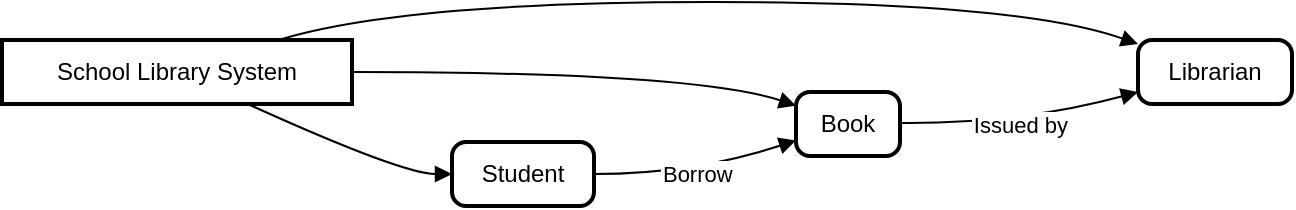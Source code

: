 <mxfile version="22.0.4" type="github">
  <diagram name="Page-1" id="CEZRcob5ENU-O9JZE26G">
    <mxGraphModel>
      <root>
        <mxCell id="0" />
        <mxCell id="1" parent="0" />
        <mxCell id="2" value="School Library System" style="whiteSpace=wrap;strokeWidth=2;" vertex="1" parent="1">
          <mxGeometry width="175" height="32" as="geometry" />
        </mxCell>
        <mxCell id="3" value="Student" style="rounded=1;absoluteArcSize=1;arcSize=14;whiteSpace=wrap;strokeWidth=2;" vertex="1" parent="1">
          <mxGeometry x="225" y="51" width="71" height="32" as="geometry" />
        </mxCell>
        <mxCell id="4" value="Book" style="rounded=1;absoluteArcSize=1;arcSize=14;whiteSpace=wrap;strokeWidth=2;" vertex="1" parent="1">
          <mxGeometry x="397" y="26" width="52" height="32" as="geometry" />
        </mxCell>
        <mxCell id="5" value="Librarian" style="rounded=1;absoluteArcSize=1;arcSize=14;whiteSpace=wrap;strokeWidth=2;" vertex="1" parent="1">
          <mxGeometry x="568" width="77" height="32" as="geometry" />
        </mxCell>
        <mxCell id="6" value="" style="curved=1;startArrow=none;endArrow=block;exitX=0.702;exitY=1;entryX=0.001;entryY=0.5;" edge="1" parent="1" source="2" target="3">
          <mxGeometry relative="1" as="geometry">
            <Array as="points">
              <mxPoint x="200" y="67" />
            </Array>
          </mxGeometry>
        </mxCell>
        <mxCell id="7" value="" style="curved=1;startArrow=none;endArrow=block;exitX=1.0;exitY=0.5;entryX=-0.002;entryY=0.212;" edge="1" parent="1" source="2" target="4">
          <mxGeometry relative="1" as="geometry">
            <Array as="points">
              <mxPoint x="346" y="16" />
            </Array>
          </mxGeometry>
        </mxCell>
        <mxCell id="8" value="" style="curved=1;startArrow=none;endArrow=block;exitX=0.79;exitY=0;entryX=-0.002;entryY=0.062;" edge="1" parent="1" source="2" target="5">
          <mxGeometry relative="1" as="geometry">
            <Array as="points">
              <mxPoint x="200" y="-19" />
              <mxPoint x="509" y="-19" />
            </Array>
          </mxGeometry>
        </mxCell>
        <mxCell id="9" value="Borrow" style="curved=1;startArrow=none;endArrow=block;exitX=0.997;exitY=0.5;entryX=-0.002;entryY=0.757;" edge="1" parent="1" source="3" target="4">
          <mxGeometry relative="1" as="geometry">
            <Array as="points">
              <mxPoint x="346" y="67" />
            </Array>
          </mxGeometry>
        </mxCell>
        <mxCell id="10" value="Issued by" style="curved=1;startArrow=none;endArrow=block;exitX=1.007;exitY=0.484;entryX=-0.002;entryY=0.815;" edge="1" parent="1" source="4" target="5">
          <mxGeometry relative="1" as="geometry">
            <Array as="points">
              <mxPoint x="509" y="42" />
            </Array>
          </mxGeometry>
        </mxCell>
      </root>
    </mxGraphModel>
  </diagram>
</mxfile>
